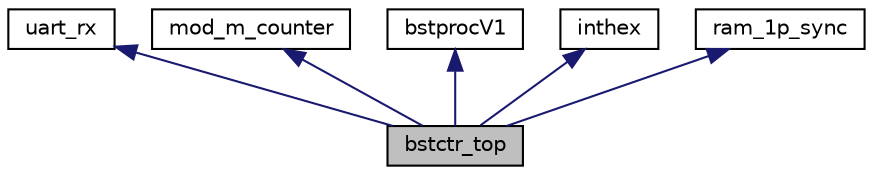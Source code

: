 digraph "bstctr_top"
{
  edge [fontname="Helvetica",fontsize="10",labelfontname="Helvetica",labelfontsize="10"];
  node [fontname="Helvetica",fontsize="10",shape=record];
  Node1 [label="bstctr_top",height=0.2,width=0.4,color="black", fillcolor="grey75", style="filled" fontcolor="black"];
  Node2 -> Node1 [dir="back",color="midnightblue",fontsize="10",style="solid",fontname="Helvetica"];
  Node2 [label="uart_rx",height=0.2,width=0.4,color="black", fillcolor="white", style="filled",URL="$classuart__rx.html",tooltip="Uart reciever."];
  Node3 -> Node1 [dir="back",color="midnightblue",fontsize="10",style="solid",fontname="Helvetica"];
  Node3 [label="mod_m_counter",height=0.2,width=0.4,color="black", fillcolor="white", style="filled",URL="$classmod__m__counter.html",tooltip="Baudrate generator."];
  Node4 -> Node1 [dir="back",color="midnightblue",fontsize="10",style="solid",fontname="Helvetica"];
  Node4 [label="bstprocV1",height=0.2,width=0.4,color="black", fillcolor="white", style="filled",URL="$classbstproc_v1.html",tooltip="The actual processor entity of this BST."];
  Node5 -> Node1 [dir="back",color="midnightblue",fontsize="10",style="solid",fontname="Helvetica"];
  Node5 [label="inthex",height=0.2,width=0.4,color="black", fillcolor="white", style="filled",URL="$classinthex.html",tooltip="Intel-Hex decoder."];
  Node6 -> Node1 [dir="back",color="midnightblue",fontsize="10",style="solid",fontname="Helvetica"];
  Node6 [label="ram_1p_sync",height=0.2,width=0.4,color="black", fillcolor="white", style="filled",URL="$classram__1p__sync.html"];
}
